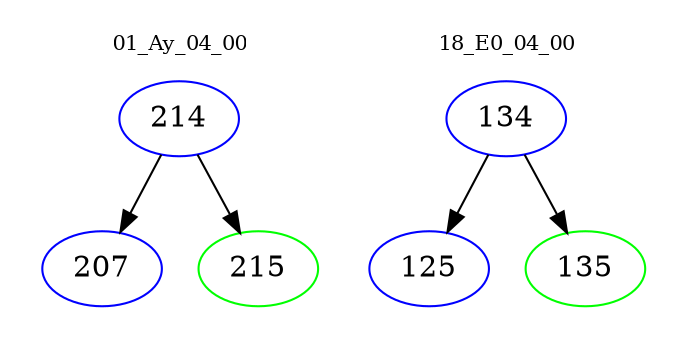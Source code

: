 digraph{
subgraph cluster_0 {
color = white
label = "01_Ay_04_00";
fontsize=10;
T0_214 [label="214", color="blue"]
T0_214 -> T0_207 [color="black"]
T0_207 [label="207", color="blue"]
T0_214 -> T0_215 [color="black"]
T0_215 [label="215", color="green"]
}
subgraph cluster_1 {
color = white
label = "18_E0_04_00";
fontsize=10;
T1_134 [label="134", color="blue"]
T1_134 -> T1_125 [color="black"]
T1_125 [label="125", color="blue"]
T1_134 -> T1_135 [color="black"]
T1_135 [label="135", color="green"]
}
}
